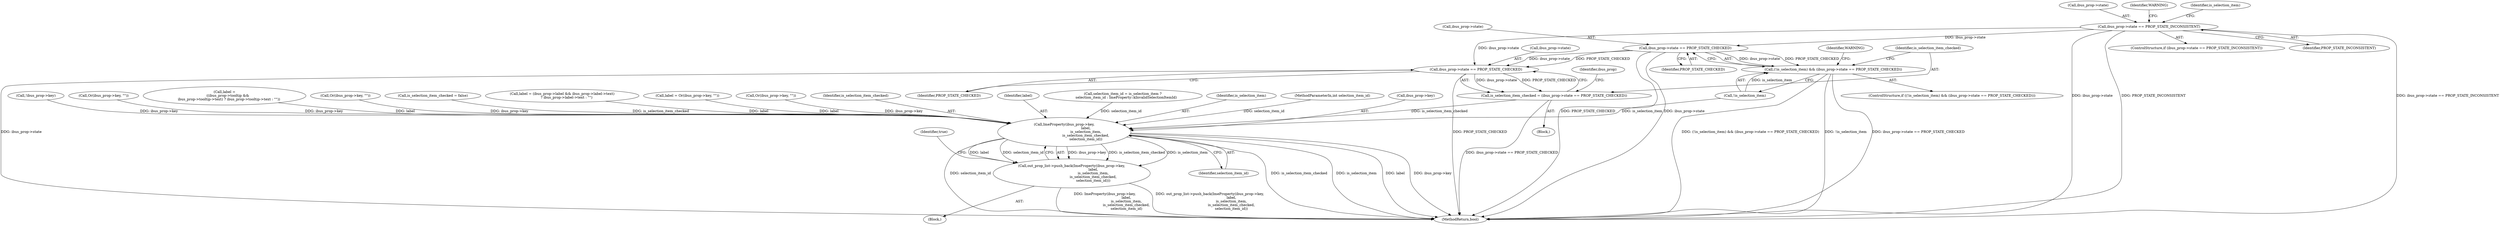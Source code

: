 digraph "0_Chrome_dc7b094a338c6c521f918f478e993f0f74bbea0d_55@pointer" {
"1000202" [label="(Call,ibus_prop->state == PROP_STATE_CHECKED)"];
"1000185" [label="(Call,ibus_prop->state == PROP_STATE_INCONSISTENT)"];
"1000199" [label="(Call,(!is_selection_item) && (ibus_prop->state == PROP_STATE_CHECKED))"];
"1000218" [label="(Call,ibus_prop->state == PROP_STATE_CHECKED)"];
"1000216" [label="(Call,is_selection_item_checked = (ibus_prop->state == PROP_STATE_CHECKED))"];
"1000328" [label="(Call,ImeProperty(ibus_prop->key,\n                                       label,\n                                       is_selection_item,\n                                       is_selection_item_checked,\n                                       selection_item_id))"];
"1000327" [label="(Call,out_prop_list->push_back(ImeProperty(ibus_prop->key,\n                                       label,\n                                       is_selection_item,\n                                       is_selection_item_checked,\n                                       selection_item_id)))"];
"1000327" [label="(Call,out_prop_list->push_back(ImeProperty(ibus_prop->key,\n                                       label,\n                                       is_selection_item,\n                                       is_selection_item_checked,\n                                       selection_item_id)))"];
"1000337" [label="(Identifier,true)"];
"1000334" [label="(Identifier,is_selection_item_checked)"];
"1000226" [label="(Identifier,ibus_prop)"];
"1000320" [label="(Call,label = Or(ibus_prop->key, \"\"))"];
"1000272" [label="(Call,Or(ibus_prop->key, \"\"))"];
"1000200" [label="(Call,!is_selection_item)"];
"1000186" [label="(Call,ibus_prop->state)"];
"1000203" [label="(Call,ibus_prop->state)"];
"1000332" [label="(Identifier,label)"];
"1000206" [label="(Identifier,PROP_STATE_CHECKED)"];
"1000216" [label="(Call,is_selection_item_checked = (ibus_prop->state == PROP_STATE_CHECKED))"];
"1000219" [label="(Call,ibus_prop->state)"];
"1000174" [label="(Call,selection_item_id = is_selection_item ?\n      selection_item_id : ImeProperty::kInvalidSelectionItemId)"];
"1000185" [label="(Call,ibus_prop->state == PROP_STATE_INCONSISTENT)"];
"1000222" [label="(Identifier,PROP_STATE_CHECKED)"];
"1000198" [label="(ControlStructure,if ((!is_selection_item) && (ibus_prop->state == PROP_STATE_CHECKED)))"];
"1000202" [label="(Call,ibus_prop->state == PROP_STATE_CHECKED)"];
"1000184" [label="(ControlStructure,if (ibus_prop->state == PROP_STATE_INCONSISTENT))"];
"1000104" [label="(Block,)"];
"1000193" [label="(Identifier,WARNING)"];
"1000189" [label="(Identifier,PROP_STATE_INCONSISTENT)"];
"1000199" [label="(Call,(!is_selection_item) && (ibus_prop->state == PROP_STATE_CHECKED))"];
"1000333" [label="(Identifier,is_selection_item)"];
"1000201" [label="(Identifier,is_selection_item)"];
"1000102" [label="(MethodParameterIn,int selection_item_id)"];
"1000329" [label="(Call,ibus_prop->key)"];
"1000328" [label="(Call,ImeProperty(ibus_prop->key,\n                                       label,\n                                       is_selection_item,\n                                       is_selection_item_checked,\n                                       selection_item_id))"];
"1000217" [label="(Identifier,is_selection_item_checked)"];
"1000224" [label="(Call,!ibus_prop->key)"];
"1000322" [label="(Call,Or(ibus_prop->key, \"\"))"];
"1000278" [label="(Call,label =\n      ((ibus_prop->tooltip &&\n        ibus_prop->tooltip->text) ? ibus_prop->tooltip->text : \"\"))"];
"1000250" [label="(Call,Or(ibus_prop->key, \"\"))"];
"1000338" [label="(MethodReturn,bool)"];
"1000335" [label="(Identifier,selection_item_id)"];
"1000181" [label="(Call,is_selection_item_checked = false)"];
"1000218" [label="(Call,ibus_prop->state == PROP_STATE_CHECKED)"];
"1000299" [label="(Call,label = (ibus_prop->label && ibus_prop->label->text)\n        ? ibus_prop->label->text : \"\")"];
"1000210" [label="(Identifier,WARNING)"];
"1000215" [label="(Block,)"];
"1000202" -> "1000199"  [label="AST: "];
"1000202" -> "1000206"  [label="CFG: "];
"1000203" -> "1000202"  [label="AST: "];
"1000206" -> "1000202"  [label="AST: "];
"1000199" -> "1000202"  [label="CFG: "];
"1000202" -> "1000338"  [label="DDG: PROP_STATE_CHECKED"];
"1000202" -> "1000338"  [label="DDG: ibus_prop->state"];
"1000202" -> "1000199"  [label="DDG: ibus_prop->state"];
"1000202" -> "1000199"  [label="DDG: PROP_STATE_CHECKED"];
"1000185" -> "1000202"  [label="DDG: ibus_prop->state"];
"1000202" -> "1000218"  [label="DDG: ibus_prop->state"];
"1000202" -> "1000218"  [label="DDG: PROP_STATE_CHECKED"];
"1000185" -> "1000184"  [label="AST: "];
"1000185" -> "1000189"  [label="CFG: "];
"1000186" -> "1000185"  [label="AST: "];
"1000189" -> "1000185"  [label="AST: "];
"1000193" -> "1000185"  [label="CFG: "];
"1000201" -> "1000185"  [label="CFG: "];
"1000185" -> "1000338"  [label="DDG: ibus_prop->state == PROP_STATE_INCONSISTENT"];
"1000185" -> "1000338"  [label="DDG: ibus_prop->state"];
"1000185" -> "1000338"  [label="DDG: PROP_STATE_INCONSISTENT"];
"1000185" -> "1000218"  [label="DDG: ibus_prop->state"];
"1000199" -> "1000198"  [label="AST: "];
"1000199" -> "1000200"  [label="CFG: "];
"1000200" -> "1000199"  [label="AST: "];
"1000210" -> "1000199"  [label="CFG: "];
"1000217" -> "1000199"  [label="CFG: "];
"1000199" -> "1000338"  [label="DDG: (!is_selection_item) && (ibus_prop->state == PROP_STATE_CHECKED)"];
"1000199" -> "1000338"  [label="DDG: !is_selection_item"];
"1000199" -> "1000338"  [label="DDG: ibus_prop->state == PROP_STATE_CHECKED"];
"1000200" -> "1000199"  [label="DDG: is_selection_item"];
"1000218" -> "1000216"  [label="AST: "];
"1000218" -> "1000222"  [label="CFG: "];
"1000219" -> "1000218"  [label="AST: "];
"1000222" -> "1000218"  [label="AST: "];
"1000216" -> "1000218"  [label="CFG: "];
"1000218" -> "1000338"  [label="DDG: ibus_prop->state"];
"1000218" -> "1000338"  [label="DDG: PROP_STATE_CHECKED"];
"1000218" -> "1000216"  [label="DDG: ibus_prop->state"];
"1000218" -> "1000216"  [label="DDG: PROP_STATE_CHECKED"];
"1000216" -> "1000215"  [label="AST: "];
"1000217" -> "1000216"  [label="AST: "];
"1000226" -> "1000216"  [label="CFG: "];
"1000216" -> "1000338"  [label="DDG: ibus_prop->state == PROP_STATE_CHECKED"];
"1000216" -> "1000328"  [label="DDG: is_selection_item_checked"];
"1000328" -> "1000327"  [label="AST: "];
"1000328" -> "1000335"  [label="CFG: "];
"1000329" -> "1000328"  [label="AST: "];
"1000332" -> "1000328"  [label="AST: "];
"1000333" -> "1000328"  [label="AST: "];
"1000334" -> "1000328"  [label="AST: "];
"1000335" -> "1000328"  [label="AST: "];
"1000327" -> "1000328"  [label="CFG: "];
"1000328" -> "1000338"  [label="DDG: is_selection_item_checked"];
"1000328" -> "1000338"  [label="DDG: is_selection_item"];
"1000328" -> "1000338"  [label="DDG: label"];
"1000328" -> "1000338"  [label="DDG: ibus_prop->key"];
"1000328" -> "1000338"  [label="DDG: selection_item_id"];
"1000328" -> "1000327"  [label="DDG: ibus_prop->key"];
"1000328" -> "1000327"  [label="DDG: is_selection_item_checked"];
"1000328" -> "1000327"  [label="DDG: is_selection_item"];
"1000328" -> "1000327"  [label="DDG: label"];
"1000328" -> "1000327"  [label="DDG: selection_item_id"];
"1000224" -> "1000328"  [label="DDG: ibus_prop->key"];
"1000250" -> "1000328"  [label="DDG: ibus_prop->key"];
"1000272" -> "1000328"  [label="DDG: ibus_prop->key"];
"1000322" -> "1000328"  [label="DDG: ibus_prop->key"];
"1000299" -> "1000328"  [label="DDG: label"];
"1000320" -> "1000328"  [label="DDG: label"];
"1000278" -> "1000328"  [label="DDG: label"];
"1000200" -> "1000328"  [label="DDG: is_selection_item"];
"1000181" -> "1000328"  [label="DDG: is_selection_item_checked"];
"1000174" -> "1000328"  [label="DDG: selection_item_id"];
"1000102" -> "1000328"  [label="DDG: selection_item_id"];
"1000327" -> "1000104"  [label="AST: "];
"1000337" -> "1000327"  [label="CFG: "];
"1000327" -> "1000338"  [label="DDG: ImeProperty(ibus_prop->key,\n                                       label,\n                                       is_selection_item,\n                                       is_selection_item_checked,\n                                       selection_item_id)"];
"1000327" -> "1000338"  [label="DDG: out_prop_list->push_back(ImeProperty(ibus_prop->key,\n                                       label,\n                                       is_selection_item,\n                                       is_selection_item_checked,\n                                       selection_item_id))"];
}
